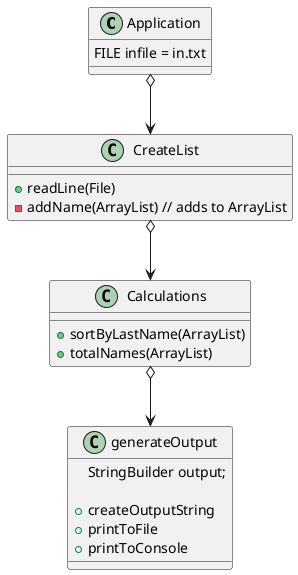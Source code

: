 @startuml

class Application {
    FILE infile = in.txt
}

class CreateList {

    + readLine(File)
    - addName(ArrayList) // adds to ArrayList
}

class Calculations {
    + sortByLastName(ArrayList)
    + totalNames(ArrayList)
}

class generateOutput {
    StringBuilder output;

    + createOutputString
    + printToFile
    + printToConsole
}

Application o--> CreateList
CreateList o--> Calculations
Calculations o--> generateOutput
@enduml